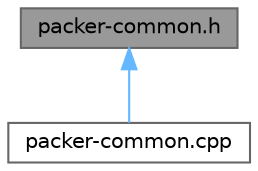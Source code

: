 digraph "packer-common.h"
{
 // LATEX_PDF_SIZE
  bgcolor="transparent";
  edge [fontname=Helvetica,fontsize=10,labelfontname=Helvetica,labelfontsize=10];
  node [fontname=Helvetica,fontsize=10,shape=box,height=0.2,width=0.4];
  Node1 [id="Node000001",label="packer-common.h",height=0.2,width=0.4,color="gray40", fillcolor="grey60", style="filled", fontcolor="black",tooltip="Header of the class responsible to map the ns2 common header into a bit stream, and vice-versa."];
  Node1 -> Node2 [id="edge1_Node000001_Node000002",dir="back",color="steelblue1",style="solid",tooltip=" "];
  Node2 [id="Node000002",label="packer-common.cpp",height=0.2,width=0.4,color="grey40", fillcolor="white", style="filled",URL="$packer-common_8cpp.html",tooltip="Implementation of the class responsible to map the ns2 common header into a bit stream,..."];
}

